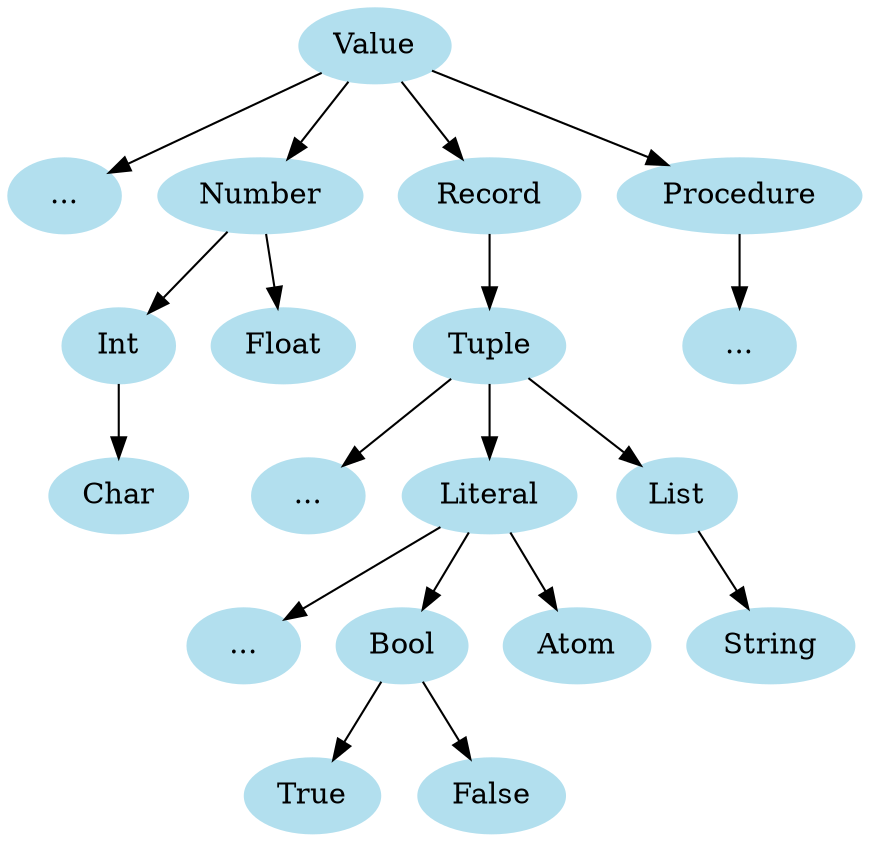 /* Carroll language type hierarchy */
/* Graphiz format http://graph.gafol.net */
digraph "Carroll language" {
  node [color=lightblue2, style=filled];
  n1 [label="..."]; n2 [label="..."];
  n3 [label="..."]; n4 [label="..."];

  Value -> Number;
  Number -> Int;
  Int -> Char;
  Number -> Float;

  Value -> Record;
  Record -> Tuple;
  Tuple -> Literal;
  Literal -> Bool;
  Bool -> True;
  Bool -> False;
  Literal -> Atom;
  Literal -> n1;
  Tuple -> List;
  List -> String;
  Tuple -> n2;

  Value -> Procedure;
  Procedure -> n3;

  Value -> n4;
}